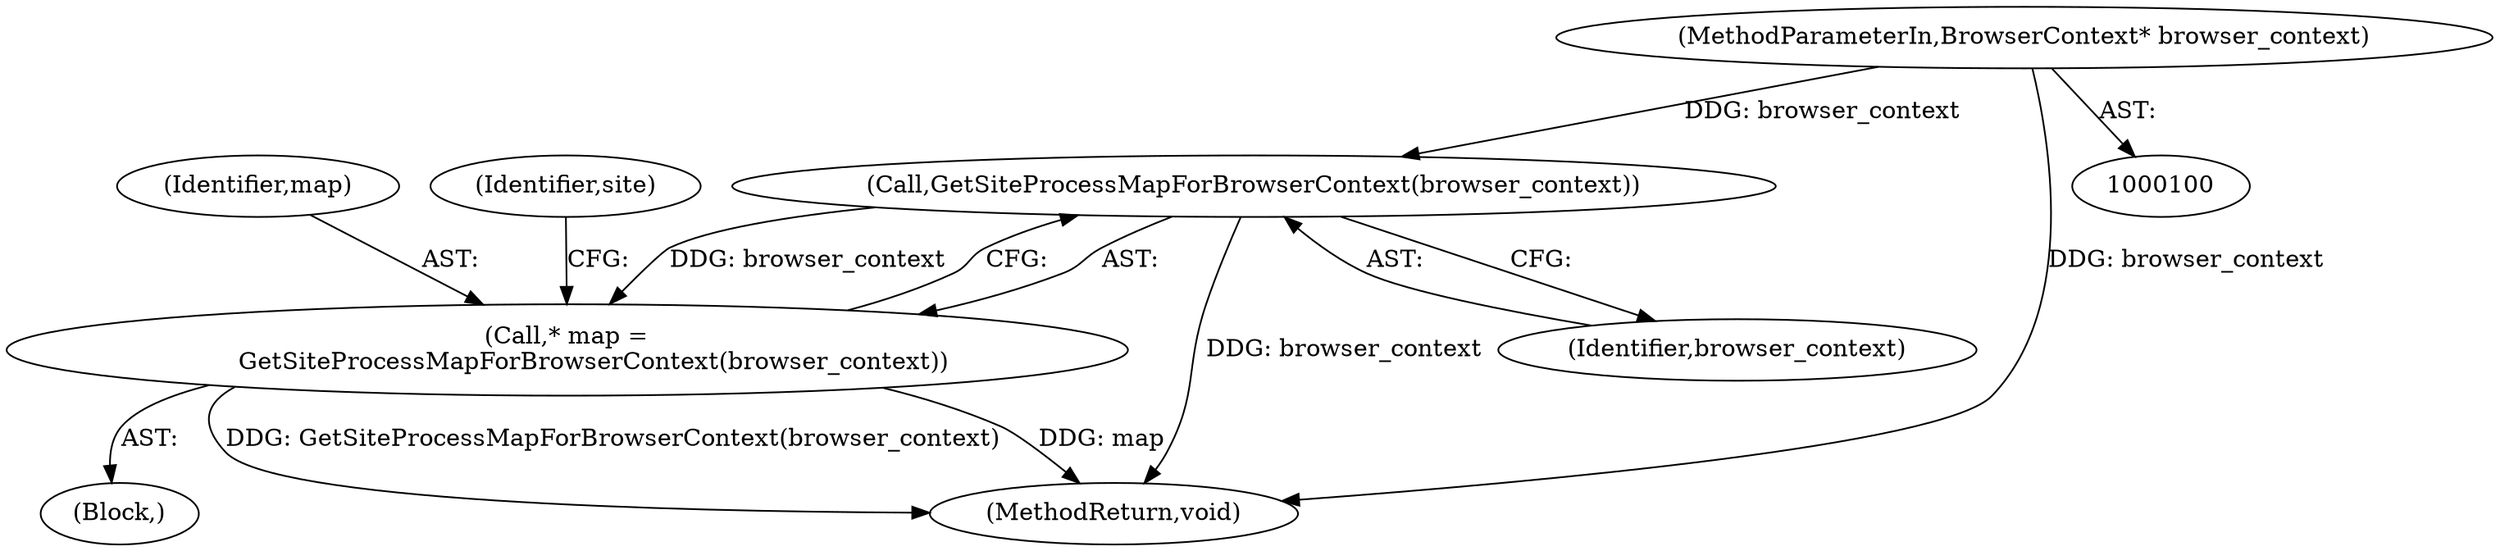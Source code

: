 digraph "0_Chrome_c3efb8738ab59766c88855ad62c812af78490c04_0@pointer" {
"1000101" [label="(MethodParameterIn,BrowserContext* browser_context)"];
"1000108" [label="(Call,GetSiteProcessMapForBrowserContext(browser_context))"];
"1000106" [label="(Call,* map =\n       GetSiteProcessMapForBrowserContext(browser_context))"];
"1000104" [label="(Block,)"];
"1000117" [label="(MethodReturn,void)"];
"1000109" [label="(Identifier,browser_context)"];
"1000107" [label="(Identifier,map)"];
"1000112" [label="(Identifier,site)"];
"1000106" [label="(Call,* map =\n       GetSiteProcessMapForBrowserContext(browser_context))"];
"1000101" [label="(MethodParameterIn,BrowserContext* browser_context)"];
"1000108" [label="(Call,GetSiteProcessMapForBrowserContext(browser_context))"];
"1000101" -> "1000100"  [label="AST: "];
"1000101" -> "1000117"  [label="DDG: browser_context"];
"1000101" -> "1000108"  [label="DDG: browser_context"];
"1000108" -> "1000106"  [label="AST: "];
"1000108" -> "1000109"  [label="CFG: "];
"1000109" -> "1000108"  [label="AST: "];
"1000106" -> "1000108"  [label="CFG: "];
"1000108" -> "1000117"  [label="DDG: browser_context"];
"1000108" -> "1000106"  [label="DDG: browser_context"];
"1000106" -> "1000104"  [label="AST: "];
"1000107" -> "1000106"  [label="AST: "];
"1000112" -> "1000106"  [label="CFG: "];
"1000106" -> "1000117"  [label="DDG: GetSiteProcessMapForBrowserContext(browser_context)"];
"1000106" -> "1000117"  [label="DDG: map"];
}
